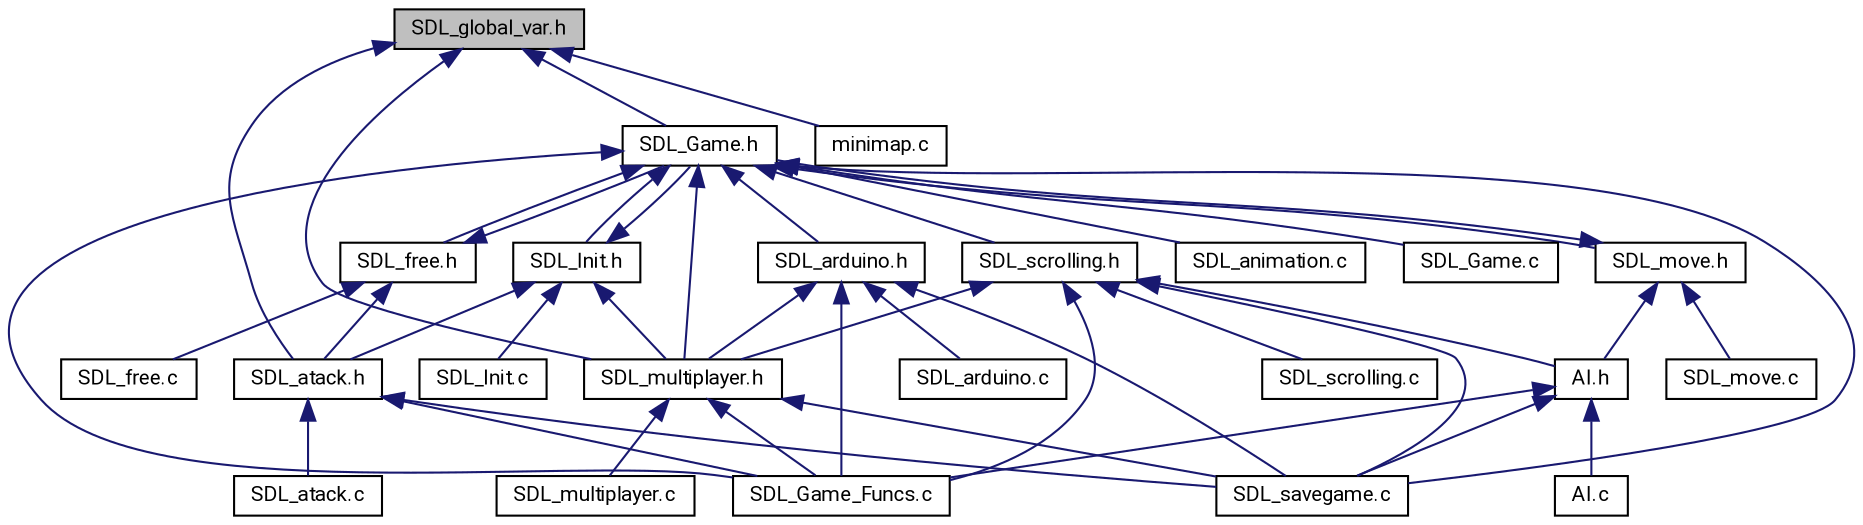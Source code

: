 digraph "SDL_global_var.h"
{
 // LATEX_PDF_SIZE
  edge [fontname="Roboto",fontsize="10",labelfontname="Roboto",labelfontsize="10"];
  node [fontname="Roboto",fontsize="10",shape=record];
  Node1 [label="SDL_global_var.h",height=0.2,width=0.4,color="black", fillcolor="grey75", style="filled", fontcolor="black",tooltip=" "];
  Node1 -> Node2 [dir="back",color="midnightblue",fontsize="10",style="solid",fontname="Roboto"];
  Node2 [label="SDL_Game.h",height=0.2,width=0.4,color="black", fillcolor="white", style="filled",URL="$SDL__Game_8h.html",tooltip=" "];
  Node2 -> Node3 [dir="back",color="midnightblue",fontsize="10",style="solid",fontname="Roboto"];
  Node3 [label="SDL_move.h",height=0.2,width=0.4,color="black", fillcolor="white", style="filled",URL="$SDL__move_8h.html",tooltip=" "];
  Node3 -> Node4 [dir="back",color="midnightblue",fontsize="10",style="solid",fontname="Roboto"];
  Node4 [label="AI.h",height=0.2,width=0.4,color="black", fillcolor="white", style="filled",URL="$AI_8h.html",tooltip=" "];
  Node4 -> Node5 [dir="back",color="midnightblue",fontsize="10",style="solid",fontname="Roboto"];
  Node5 [label="AI.c",height=0.2,width=0.4,color="black", fillcolor="white", style="filled",URL="$AI_8c.html",tooltip="Ai libs."];
  Node4 -> Node6 [dir="back",color="midnightblue",fontsize="10",style="solid",fontname="Roboto"];
  Node6 [label="SDL_Game_Funcs.c",height=0.2,width=0.4,color="black", fillcolor="white", style="filled",URL="$SDL__Game__Funcs_8c.html",tooltip=" "];
  Node4 -> Node7 [dir="back",color="midnightblue",fontsize="10",style="solid",fontname="Roboto"];
  Node7 [label="SDL_savegame.c",height=0.2,width=0.4,color="black", fillcolor="white", style="filled",URL="$SDL__savegame_8c.html",tooltip="save game"];
  Node3 -> Node2 [dir="back",color="midnightblue",fontsize="10",style="solid",fontname="Roboto"];
  Node3 -> Node8 [dir="back",color="midnightblue",fontsize="10",style="solid",fontname="Roboto"];
  Node8 [label="SDL_move.c",height=0.2,width=0.4,color="black", fillcolor="white", style="filled",URL="$SDL__move_8c.html",tooltip="moving a character lib"];
  Node2 -> Node9 [dir="back",color="midnightblue",fontsize="10",style="solid",fontname="Roboto"];
  Node9 [label="SDL_free.h",height=0.2,width=0.4,color="black", fillcolor="white", style="filled",URL="$SDL__free_8h.html",tooltip=" "];
  Node9 -> Node2 [dir="back",color="midnightblue",fontsize="10",style="solid",fontname="Roboto"];
  Node9 -> Node10 [dir="back",color="midnightblue",fontsize="10",style="solid",fontname="Roboto"];
  Node10 [label="SDL_atack.h",height=0.2,width=0.4,color="black", fillcolor="white", style="filled",URL="$SDL__atack_8h.html",tooltip=" "];
  Node10 -> Node11 [dir="back",color="midnightblue",fontsize="10",style="solid",fontname="Roboto"];
  Node11 [label="SDL_atack.c",height=0.2,width=0.4,color="black", fillcolor="white", style="filled",URL="$SDL__atack_8c.html",tooltip="save game"];
  Node10 -> Node6 [dir="back",color="midnightblue",fontsize="10",style="solid",fontname="Roboto"];
  Node10 -> Node7 [dir="back",color="midnightblue",fontsize="10",style="solid",fontname="Roboto"];
  Node9 -> Node12 [dir="back",color="midnightblue",fontsize="10",style="solid",fontname="Roboto"];
  Node12 [label="SDL_free.c",height=0.2,width=0.4,color="black", fillcolor="white", style="filled",URL="$SDL__free_8c.html",tooltip="free allocation libs"];
  Node2 -> Node13 [dir="back",color="midnightblue",fontsize="10",style="solid",fontname="Roboto"];
  Node13 [label="SDL_Init.h",height=0.2,width=0.4,color="black", fillcolor="white", style="filled",URL="$SDL__Init_8h.html",tooltip=" "];
  Node13 -> Node2 [dir="back",color="midnightblue",fontsize="10",style="solid",fontname="Roboto"];
  Node13 -> Node10 [dir="back",color="midnightblue",fontsize="10",style="solid",fontname="Roboto"];
  Node13 -> Node14 [dir="back",color="midnightblue",fontsize="10",style="solid",fontname="Roboto"];
  Node14 [label="SDL_multiplayer.h",height=0.2,width=0.4,color="black", fillcolor="white", style="filled",URL="$SDL__multiplayer_8h.html",tooltip=" "];
  Node14 -> Node6 [dir="back",color="midnightblue",fontsize="10",style="solid",fontname="Roboto"];
  Node14 -> Node15 [dir="back",color="midnightblue",fontsize="10",style="solid",fontname="Roboto"];
  Node15 [label="SDL_multiplayer.c",height=0.2,width=0.4,color="black", fillcolor="white", style="filled",URL="$SDL__multiplayer_8c.html",tooltip="Split sceen libs."];
  Node14 -> Node7 [dir="back",color="midnightblue",fontsize="10",style="solid",fontname="Roboto"];
  Node13 -> Node16 [dir="back",color="midnightblue",fontsize="10",style="solid",fontname="Roboto"];
  Node16 [label="SDL_Init.c",height=0.2,width=0.4,color="black", fillcolor="white", style="filled",URL="$SDL__Init_8c.html",tooltip=" "];
  Node2 -> Node17 [dir="back",color="midnightblue",fontsize="10",style="solid",fontname="Roboto"];
  Node17 [label="SDL_scrolling.h",height=0.2,width=0.4,color="black", fillcolor="white", style="filled",URL="$SDL__scrolling_8h.html",tooltip=" "];
  Node17 -> Node4 [dir="back",color="midnightblue",fontsize="10",style="solid",fontname="Roboto"];
  Node17 -> Node6 [dir="back",color="midnightblue",fontsize="10",style="solid",fontname="Roboto"];
  Node17 -> Node14 [dir="back",color="midnightblue",fontsize="10",style="solid",fontname="Roboto"];
  Node17 -> Node7 [dir="back",color="midnightblue",fontsize="10",style="solid",fontname="Roboto"];
  Node17 -> Node18 [dir="back",color="midnightblue",fontsize="10",style="solid",fontname="Roboto"];
  Node18 [label="SDL_scrolling.c",height=0.2,width=0.4,color="black", fillcolor="white", style="filled",URL="$SDL__scrolling_8c.html",tooltip="scrolling libs"];
  Node2 -> Node19 [dir="back",color="midnightblue",fontsize="10",style="solid",fontname="Roboto"];
  Node19 [label="SDL_animation.c",height=0.2,width=0.4,color="black", fillcolor="white", style="filled",URL="$SDL__animation_8c.html",tooltip=" "];
  Node2 -> Node20 [dir="back",color="midnightblue",fontsize="10",style="solid",fontname="Roboto"];
  Node20 [label="SDL_arduino.h",height=0.2,width=0.4,color="black", fillcolor="white", style="filled",URL="$SDL__arduino_8h.html",tooltip=" "];
  Node20 -> Node21 [dir="back",color="midnightblue",fontsize="10",style="solid",fontname="Roboto"];
  Node21 [label="SDL_arduino.c",height=0.2,width=0.4,color="black", fillcolor="white", style="filled",URL="$SDL__arduino_8c.html",tooltip=" "];
  Node20 -> Node6 [dir="back",color="midnightblue",fontsize="10",style="solid",fontname="Roboto"];
  Node20 -> Node14 [dir="back",color="midnightblue",fontsize="10",style="solid",fontname="Roboto"];
  Node20 -> Node7 [dir="back",color="midnightblue",fontsize="10",style="solid",fontname="Roboto"];
  Node2 -> Node22 [dir="back",color="midnightblue",fontsize="10",style="solid",fontname="Roboto"];
  Node22 [label="SDL_Game.c",height=0.2,width=0.4,color="black", fillcolor="white", style="filled",URL="$SDL__Game_8c.html",tooltip="Testing program."];
  Node2 -> Node6 [dir="back",color="midnightblue",fontsize="10",style="solid",fontname="Roboto"];
  Node2 -> Node14 [dir="back",color="midnightblue",fontsize="10",style="solid",fontname="Roboto"];
  Node2 -> Node7 [dir="back",color="midnightblue",fontsize="10",style="solid",fontname="Roboto"];
  Node1 -> Node23 [dir="back",color="midnightblue",fontsize="10",style="solid",fontname="Roboto"];
  Node23 [label="minimap.c",height=0.2,width=0.4,color="black", fillcolor="white", style="filled",URL="$minimap_8c.html",tooltip="minimap lib"];
  Node1 -> Node10 [dir="back",color="midnightblue",fontsize="10",style="solid",fontname="Roboto"];
  Node1 -> Node14 [dir="back",color="midnightblue",fontsize="10",style="solid",fontname="Roboto"];
}
